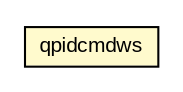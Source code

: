 #!/usr/local/bin/dot
#
# Class diagram 
# Generated by UMLGraph version R5_6-24-gf6e263 (http://www.umlgraph.org/)
#

digraph G {
	edge [fontname="arial",fontsize=10,labelfontname="arial",labelfontsize=10];
	node [fontname="arial",fontsize=10,shape=plaintext];
	nodesep=0.25;
	ranksep=0.5;
	// org.miloss.fgsms.agents.qpidpy.qpidcmdws
	c1305595 [label=<<table title="org.miloss.fgsms.agents.qpidpy.qpidcmdws" border="0" cellborder="1" cellspacing="0" cellpadding="2" port="p" bgcolor="lemonChiffon" href="./qpidcmdws.html">
		<tr><td><table border="0" cellspacing="0" cellpadding="1">
<tr><td align="center" balign="center"> qpidcmdws </td></tr>
		</table></td></tr>
		</table>>, URL="./qpidcmdws.html", fontname="arial", fontcolor="black", fontsize=10.0];
}

